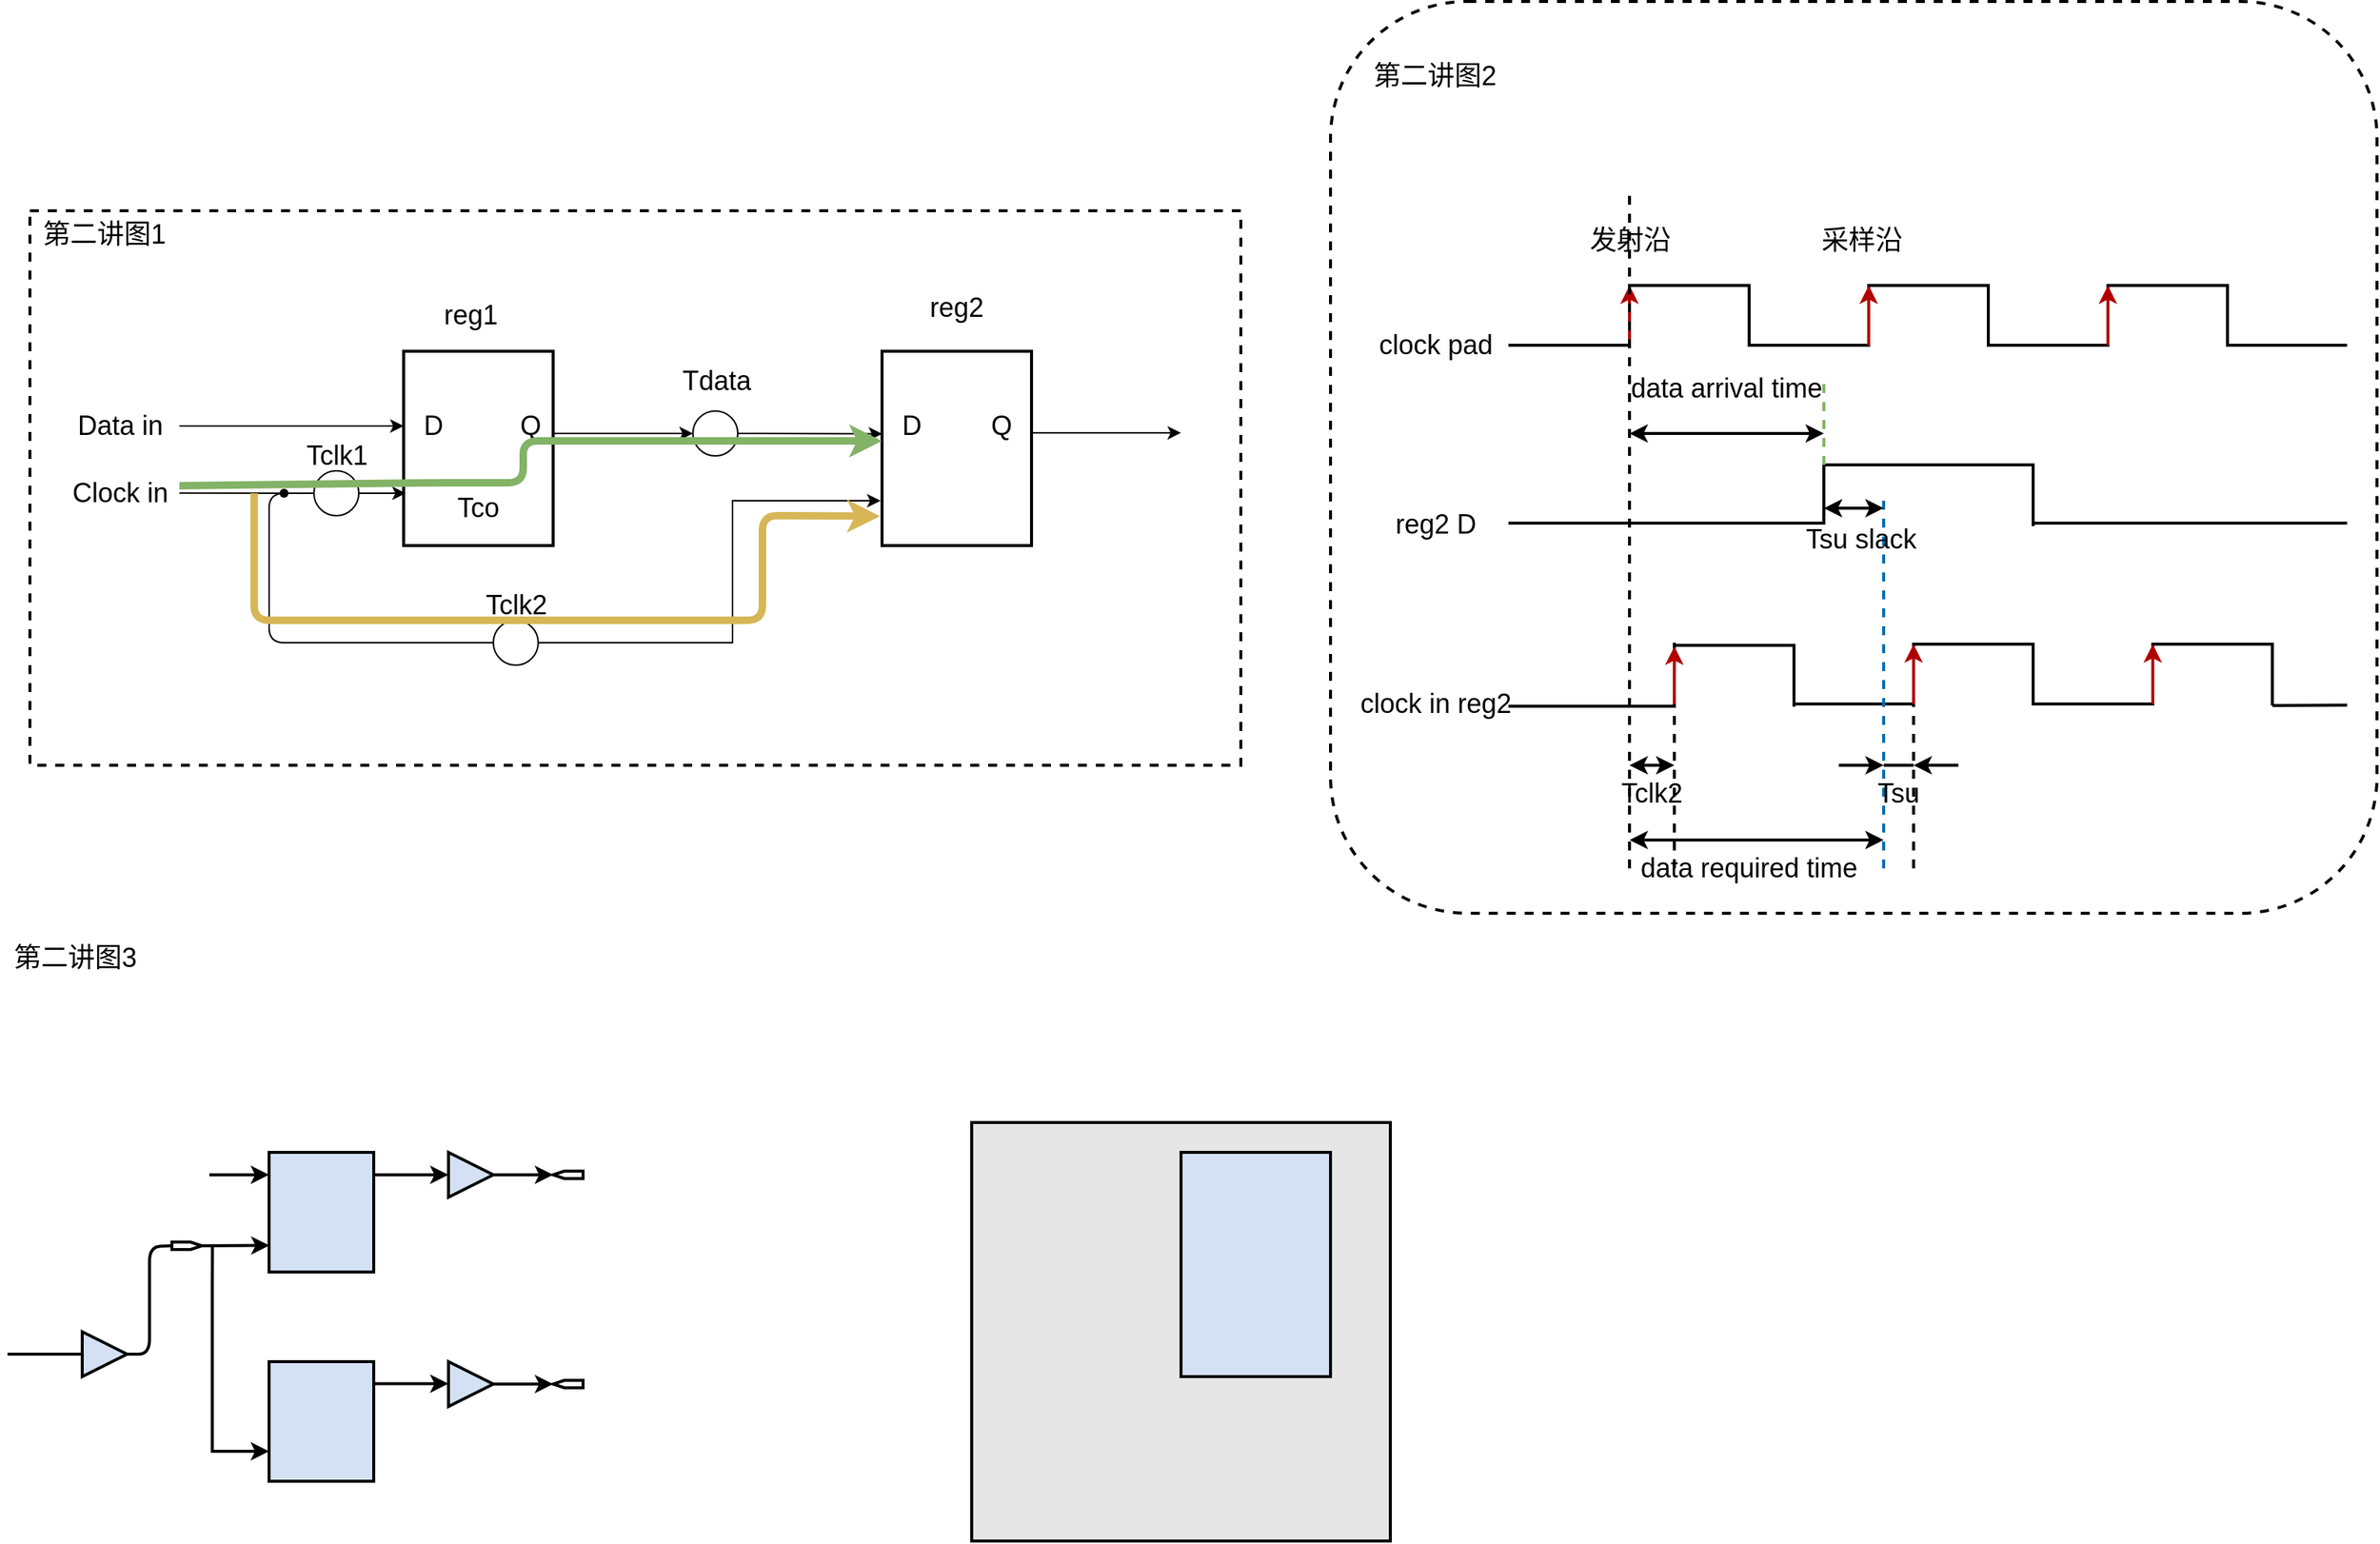 <mxfile version="14.9.8" type="github">
  <diagram id="lkhqYN3q01pNEpYUq4vx" name="Page-1">
    <mxGraphModel dx="1739" dy="1930" grid="1" gridSize="10" guides="1" tooltips="1" connect="1" arrows="1" fold="1" page="0" pageScale="1" pageWidth="827" pageHeight="1169" math="0" shadow="0">
      <root>
        <mxCell id="0" />
        <mxCell id="1" parent="0" />
        <mxCell id="USP_9mEqmEUjSbpP8-R_-1" value="" style="rounded=0;whiteSpace=wrap;html=1;strokeWidth=2;" vertex="1" parent="1">
          <mxGeometry x="-540" y="-1356" width="100" height="130" as="geometry" />
        </mxCell>
        <mxCell id="USP_9mEqmEUjSbpP8-R_-2" value="" style="rounded=0;whiteSpace=wrap;html=1;strokeWidth=2;" vertex="1" parent="1">
          <mxGeometry x="-220" y="-1356" width="100" height="130" as="geometry" />
        </mxCell>
        <mxCell id="USP_9mEqmEUjSbpP8-R_-3" value="" style="ellipse;whiteSpace=wrap;html=1;aspect=fixed;" vertex="1" parent="1">
          <mxGeometry x="-346.5" y="-1316" width="30" height="30" as="geometry" />
        </mxCell>
        <mxCell id="USP_9mEqmEUjSbpP8-R_-4" value="" style="endArrow=classic;html=1;" edge="1" parent="1">
          <mxGeometry width="50" height="50" relative="1" as="geometry">
            <mxPoint x="-690" y="-1306" as="sourcePoint" />
            <mxPoint x="-540" y="-1306" as="targetPoint" />
          </mxGeometry>
        </mxCell>
        <mxCell id="USP_9mEqmEUjSbpP8-R_-5" value="" style="endArrow=classic;html=1;entryX=0;entryY=0.5;entryDx=0;entryDy=0;" edge="1" parent="1" target="USP_9mEqmEUjSbpP8-R_-3">
          <mxGeometry width="50" height="50" relative="1" as="geometry">
            <mxPoint x="-439" y="-1301" as="sourcePoint" />
            <mxPoint x="-390" y="-1346" as="targetPoint" />
          </mxGeometry>
        </mxCell>
        <mxCell id="USP_9mEqmEUjSbpP8-R_-6" value="" style="endArrow=classic;html=1;entryX=0.001;entryY=0.425;entryDx=0;entryDy=0;entryPerimeter=0;exitX=1;exitY=0.5;exitDx=0;exitDy=0;" edge="1" parent="1" source="USP_9mEqmEUjSbpP8-R_-3" target="USP_9mEqmEUjSbpP8-R_-2">
          <mxGeometry width="50" height="50" relative="1" as="geometry">
            <mxPoint x="-316" y="-1296" as="sourcePoint" />
            <mxPoint x="-266" y="-1346" as="targetPoint" />
          </mxGeometry>
        </mxCell>
        <mxCell id="USP_9mEqmEUjSbpP8-R_-7" value="" style="endArrow=classic;html=1;" edge="1" parent="1">
          <mxGeometry width="50" height="50" relative="1" as="geometry">
            <mxPoint x="-120" y="-1301.42" as="sourcePoint" />
            <mxPoint x="-20" y="-1301.42" as="targetPoint" />
          </mxGeometry>
        </mxCell>
        <mxCell id="USP_9mEqmEUjSbpP8-R_-9" value="" style="ellipse;whiteSpace=wrap;html=1;aspect=fixed;" vertex="1" parent="1">
          <mxGeometry x="-600" y="-1276" width="30" height="30" as="geometry" />
        </mxCell>
        <mxCell id="USP_9mEqmEUjSbpP8-R_-12" value="" style="endArrow=classic;html=1;exitX=1;exitY=0.5;exitDx=0;exitDy=0;entryX=0.014;entryY=0.731;entryDx=0;entryDy=0;entryPerimeter=0;" edge="1" parent="1" source="USP_9mEqmEUjSbpP8-R_-9" target="USP_9mEqmEUjSbpP8-R_-1">
          <mxGeometry width="50" height="50" relative="1" as="geometry">
            <mxPoint x="-590" y="-1216" as="sourcePoint" />
            <mxPoint x="-539" y="-1262" as="targetPoint" />
          </mxGeometry>
        </mxCell>
        <mxCell id="USP_9mEqmEUjSbpP8-R_-34" value="" style="edgeStyle=none;rounded=0;orthogonalLoop=1;jettySize=auto;html=1;" edge="1" parent="1" source="USP_9mEqmEUjSbpP8-R_-19">
          <mxGeometry relative="1" as="geometry">
            <mxPoint x="-221" y="-1256" as="targetPoint" />
            <Array as="points">
              <mxPoint x="-320" y="-1161" />
              <mxPoint x="-320" y="-1256" />
              <mxPoint x="-290" y="-1256" />
            </Array>
          </mxGeometry>
        </mxCell>
        <mxCell id="USP_9mEqmEUjSbpP8-R_-19" value="" style="ellipse;whiteSpace=wrap;html=1;aspect=fixed;" vertex="1" parent="1">
          <mxGeometry x="-480" y="-1176" width="30" height="30" as="geometry" />
        </mxCell>
        <mxCell id="USP_9mEqmEUjSbpP8-R_-27" value="" style="endArrow=none;html=1;entryX=0;entryY=0.5;entryDx=0;entryDy=0;exitX=0;exitY=0.5;exitDx=0;exitDy=0;" edge="1" parent="1" source="USP_9mEqmEUjSbpP8-R_-19" target="USP_9mEqmEUjSbpP8-R_-9">
          <mxGeometry width="50" height="50" relative="1" as="geometry">
            <mxPoint x="-630" y="-1156" as="sourcePoint" />
            <mxPoint x="-610" y="-1256" as="targetPoint" />
            <Array as="points">
              <mxPoint x="-630" y="-1161" />
              <mxPoint x="-630" y="-1261" />
            </Array>
          </mxGeometry>
        </mxCell>
        <mxCell id="USP_9mEqmEUjSbpP8-R_-32" value="" style="endArrow=none;html=1;" edge="1" parent="1">
          <mxGeometry width="50" height="50" relative="1" as="geometry">
            <mxPoint x="-690" y="-1261.17" as="sourcePoint" />
            <mxPoint x="-620" y="-1261" as="targetPoint" />
          </mxGeometry>
        </mxCell>
        <mxCell id="USP_9mEqmEUjSbpP8-R_-33" value="" style="shape=waypoint;size=6;pointerEvents=1;points=[];fillColor=#ffffff;resizable=0;rotatable=0;perimeter=centerPerimeter;snapToPoint=1;" vertex="1" parent="1">
          <mxGeometry x="-640" y="-1281" width="40" height="40" as="geometry" />
        </mxCell>
        <mxCell id="USP_9mEqmEUjSbpP8-R_-35" value="&lt;font style=&quot;font-size: 18px&quot;&gt;Data in&lt;/font&gt;" style="text;html=1;align=center;verticalAlign=middle;resizable=0;points=[];autosize=1;strokeColor=none;" vertex="1" parent="1">
          <mxGeometry x="-765" y="-1316" width="70" height="20" as="geometry" />
        </mxCell>
        <mxCell id="USP_9mEqmEUjSbpP8-R_-36" value="Clock in" style="text;html=1;align=center;verticalAlign=middle;resizable=0;points=[];autosize=1;strokeColor=none;fontSize=18;" vertex="1" parent="1">
          <mxGeometry x="-770" y="-1276" width="80" height="30" as="geometry" />
        </mxCell>
        <mxCell id="USP_9mEqmEUjSbpP8-R_-37" value="Tclk1" style="text;html=1;align=center;verticalAlign=middle;resizable=0;points=[];autosize=1;strokeColor=none;fontSize=18;" vertex="1" parent="1">
          <mxGeometry x="-615" y="-1301" width="60" height="30" as="geometry" />
        </mxCell>
        <mxCell id="USP_9mEqmEUjSbpP8-R_-38" value="Tclk2" style="text;html=1;align=center;verticalAlign=middle;resizable=0;points=[];autosize=1;strokeColor=none;fontSize=18;" vertex="1" parent="1">
          <mxGeometry x="-495" y="-1201" width="60" height="30" as="geometry" />
        </mxCell>
        <mxCell id="USP_9mEqmEUjSbpP8-R_-39" value="Tdata" style="text;html=1;align=center;verticalAlign=middle;resizable=0;points=[];autosize=1;strokeColor=none;fontSize=18;" vertex="1" parent="1">
          <mxGeometry x="-361.5" y="-1351" width="60" height="30" as="geometry" />
        </mxCell>
        <mxCell id="USP_9mEqmEUjSbpP8-R_-40" value="D" style="text;html=1;strokeColor=none;fillColor=none;align=center;verticalAlign=middle;whiteSpace=wrap;rounded=0;fontSize=18;" vertex="1" parent="1">
          <mxGeometry x="-540" y="-1316" width="40" height="20" as="geometry" />
        </mxCell>
        <mxCell id="USP_9mEqmEUjSbpP8-R_-41" value="Q" style="text;html=1;strokeColor=none;fillColor=none;align=center;verticalAlign=middle;whiteSpace=wrap;rounded=0;fontSize=18;" vertex="1" parent="1">
          <mxGeometry x="-475" y="-1316" width="40" height="20" as="geometry" />
        </mxCell>
        <mxCell id="USP_9mEqmEUjSbpP8-R_-43" value="D" style="text;html=1;strokeColor=none;fillColor=none;align=center;verticalAlign=middle;whiteSpace=wrap;rounded=0;fontSize=18;" vertex="1" parent="1">
          <mxGeometry x="-220" y="-1316" width="40" height="20" as="geometry" />
        </mxCell>
        <mxCell id="USP_9mEqmEUjSbpP8-R_-44" value="Q" style="text;html=1;strokeColor=none;fillColor=none;align=center;verticalAlign=middle;whiteSpace=wrap;rounded=0;fontSize=18;" vertex="1" parent="1">
          <mxGeometry x="-160" y="-1316" width="40" height="20" as="geometry" />
        </mxCell>
        <mxCell id="USP_9mEqmEUjSbpP8-R_-45" value="Tco" style="text;html=1;strokeColor=none;fillColor=none;align=center;verticalAlign=middle;whiteSpace=wrap;rounded=0;fontSize=18;" vertex="1" parent="1">
          <mxGeometry x="-510" y="-1261" width="40" height="20" as="geometry" />
        </mxCell>
        <mxCell id="USP_9mEqmEUjSbpP8-R_-46" value="" style="endArrow=classic;html=1;fontSize=18;strokeWidth=5;fillColor=#d5e8d4;strokeColor=#82b366;entryX=0;entryY=1;entryDx=0;entryDy=0;" edge="1" parent="1" target="USP_9mEqmEUjSbpP8-R_-43">
          <mxGeometry width="50" height="50" relative="1" as="geometry">
            <mxPoint x="-690" y="-1266" as="sourcePoint" />
            <mxPoint x="-460" y="-1296" as="targetPoint" />
            <Array as="points">
              <mxPoint x="-520" y="-1268" />
              <mxPoint x="-460" y="-1268" />
              <mxPoint x="-460" y="-1296" />
            </Array>
          </mxGeometry>
        </mxCell>
        <mxCell id="USP_9mEqmEUjSbpP8-R_-48" value="" style="endArrow=classic;html=1;fontSize=18;strokeWidth=5;entryX=-0.014;entryY=0.849;entryDx=0;entryDy=0;entryPerimeter=0;fillColor=#fff2cc;strokeColor=#d6b656;" edge="1" parent="1" target="USP_9mEqmEUjSbpP8-R_-2">
          <mxGeometry width="50" height="50" relative="1" as="geometry">
            <mxPoint x="-640" y="-1261" as="sourcePoint" />
            <mxPoint x="-300" y="-1276" as="targetPoint" />
            <Array as="points">
              <mxPoint x="-640" y="-1176" />
              <mxPoint x="-300" y="-1176" />
              <mxPoint x="-300" y="-1246" />
            </Array>
          </mxGeometry>
        </mxCell>
        <mxCell id="USP_9mEqmEUjSbpP8-R_-49" value="" style="rounded=0;whiteSpace=wrap;html=1;fontSize=18;strokeWidth=2;fillColor=none;dashed=1;" vertex="1" parent="1">
          <mxGeometry x="-790" y="-1450" width="810" height="371" as="geometry" />
        </mxCell>
        <mxCell id="USP_9mEqmEUjSbpP8-R_-50" value="第二讲图1" style="text;html=1;strokeColor=none;fillColor=none;align=center;verticalAlign=middle;whiteSpace=wrap;rounded=0;dashed=1;fontSize=18;" vertex="1" parent="1">
          <mxGeometry x="-785" y="-1444" width="90" height="20" as="geometry" />
        </mxCell>
        <mxCell id="USP_9mEqmEUjSbpP8-R_-53" value="第二讲图2" style="text;html=1;strokeColor=none;fillColor=none;align=center;verticalAlign=middle;whiteSpace=wrap;rounded=0;dashed=1;fontSize=18;" vertex="1" parent="1">
          <mxGeometry x="105" y="-1550" width="90" height="20" as="geometry" />
        </mxCell>
        <mxCell id="USP_9mEqmEUjSbpP8-R_-54" value="" style="shape=partialRectangle;whiteSpace=wrap;html=1;top=0;left=0;fillColor=none;fontSize=18;strokeWidth=2;" vertex="1" parent="1">
          <mxGeometry x="200" y="-1400" width="80" height="40" as="geometry" />
        </mxCell>
        <mxCell id="USP_9mEqmEUjSbpP8-R_-56" value="" style="shape=partialRectangle;whiteSpace=wrap;html=1;bottom=0;right=0;fillColor=none;fontSize=18;strokeWidth=2;flipH=1;" vertex="1" parent="1">
          <mxGeometry x="280" y="-1400" width="80" height="40" as="geometry" />
        </mxCell>
        <mxCell id="USP_9mEqmEUjSbpP8-R_-57" value="" style="shape=partialRectangle;whiteSpace=wrap;html=1;top=0;left=0;fillColor=none;fontSize=18;strokeWidth=2;" vertex="1" parent="1">
          <mxGeometry x="360" y="-1400" width="80" height="40" as="geometry" />
        </mxCell>
        <mxCell id="USP_9mEqmEUjSbpP8-R_-58" value="" style="shape=partialRectangle;whiteSpace=wrap;html=1;top=0;left=0;fillColor=none;fontSize=18;strokeWidth=2;flipV=1;" vertex="1" parent="1">
          <mxGeometry x="440" y="-1400" width="80" height="40" as="geometry" />
        </mxCell>
        <mxCell id="USP_9mEqmEUjSbpP8-R_-59" value="" style="shape=partialRectangle;whiteSpace=wrap;html=1;top=0;left=0;fillColor=none;fontSize=18;strokeWidth=2;" vertex="1" parent="1">
          <mxGeometry x="520" y="-1400" width="80" height="40" as="geometry" />
        </mxCell>
        <mxCell id="USP_9mEqmEUjSbpP8-R_-66" value="" style="shape=partialRectangle;whiteSpace=wrap;html=1;top=0;left=0;fillColor=none;fontSize=18;strokeWidth=2;flipV=1;" vertex="1" parent="1">
          <mxGeometry x="600" y="-1400" width="80" height="40" as="geometry" />
        </mxCell>
        <mxCell id="USP_9mEqmEUjSbpP8-R_-67" value="" style="endArrow=none;html=1;fontSize=18;strokeWidth=2;" edge="1" parent="1">
          <mxGeometry width="50" height="50" relative="1" as="geometry">
            <mxPoint x="680" y="-1360" as="sourcePoint" />
            <mxPoint x="760" y="-1360" as="targetPoint" />
          </mxGeometry>
        </mxCell>
        <mxCell id="USP_9mEqmEUjSbpP8-R_-69" value="" style="shape=partialRectangle;whiteSpace=wrap;html=1;top=0;left=0;fillColor=none;fontSize=18;strokeWidth=2;" vertex="1" parent="1">
          <mxGeometry x="200" y="-1160" width="110" height="41.5" as="geometry" />
        </mxCell>
        <mxCell id="USP_9mEqmEUjSbpP8-R_-70" value="" style="shape=partialRectangle;whiteSpace=wrap;html=1;bottom=0;right=0;fillColor=none;fontSize=18;strokeWidth=2;flipH=1;" vertex="1" parent="1">
          <mxGeometry x="310" y="-1159.25" width="80" height="40" as="geometry" />
        </mxCell>
        <mxCell id="USP_9mEqmEUjSbpP8-R_-71" value="" style="shape=partialRectangle;whiteSpace=wrap;html=1;top=0;left=0;fillColor=none;fontSize=18;strokeWidth=2;" vertex="1" parent="1">
          <mxGeometry x="390" y="-1160" width="80" height="40" as="geometry" />
        </mxCell>
        <mxCell id="USP_9mEqmEUjSbpP8-R_-72" value="" style="shape=partialRectangle;whiteSpace=wrap;html=1;top=0;left=0;fillColor=none;fontSize=18;strokeWidth=2;flipV=1;" vertex="1" parent="1">
          <mxGeometry x="470" y="-1160" width="80" height="40" as="geometry" />
        </mxCell>
        <mxCell id="USP_9mEqmEUjSbpP8-R_-73" value="" style="shape=partialRectangle;whiteSpace=wrap;html=1;top=0;left=0;fillColor=none;fontSize=18;strokeWidth=2;" vertex="1" parent="1">
          <mxGeometry x="550" y="-1160" width="80" height="40" as="geometry" />
        </mxCell>
        <mxCell id="USP_9mEqmEUjSbpP8-R_-74" value="" style="shape=partialRectangle;whiteSpace=wrap;html=1;top=0;left=0;fillColor=none;fontSize=18;strokeWidth=2;flipV=1;" vertex="1" parent="1">
          <mxGeometry x="630" y="-1160" width="80" height="40" as="geometry" />
        </mxCell>
        <mxCell id="USP_9mEqmEUjSbpP8-R_-75" value="" style="endArrow=none;html=1;fontSize=18;strokeWidth=2;" edge="1" parent="1">
          <mxGeometry width="50" height="50" relative="1" as="geometry">
            <mxPoint x="710" y="-1119" as="sourcePoint" />
            <mxPoint x="760" y="-1119.25" as="targetPoint" />
          </mxGeometry>
        </mxCell>
        <mxCell id="USP_9mEqmEUjSbpP8-R_-76" value="" style="shape=partialRectangle;whiteSpace=wrap;html=1;top=0;left=0;fillColor=none;fontSize=18;strokeWidth=2;" vertex="1" parent="1">
          <mxGeometry x="200" y="-1280" width="210" height="39" as="geometry" />
        </mxCell>
        <mxCell id="USP_9mEqmEUjSbpP8-R_-77" value="" style="shape=partialRectangle;whiteSpace=wrap;html=1;top=0;left=0;fillColor=none;fontSize=18;strokeWidth=2;flipV=1;" vertex="1" parent="1">
          <mxGeometry x="410" y="-1280" width="140" height="40" as="geometry" />
        </mxCell>
        <mxCell id="USP_9mEqmEUjSbpP8-R_-79" value="" style="endArrow=none;html=1;fontSize=18;strokeWidth=2;" edge="1" parent="1">
          <mxGeometry width="50" height="50" relative="1" as="geometry">
            <mxPoint x="550" y="-1241" as="sourcePoint" />
            <mxPoint x="760" y="-1241" as="targetPoint" />
          </mxGeometry>
        </mxCell>
        <mxCell id="USP_9mEqmEUjSbpP8-R_-80" value="clock pad" style="text;html=1;align=center;verticalAlign=middle;resizable=0;points=[];autosize=1;strokeColor=none;fontSize=18;" vertex="1" parent="1">
          <mxGeometry x="105" y="-1375" width="90" height="30" as="geometry" />
        </mxCell>
        <mxCell id="USP_9mEqmEUjSbpP8-R_-81" value="reg2 D" style="text;html=1;align=center;verticalAlign=middle;resizable=0;points=[];autosize=1;strokeColor=none;fontSize=18;" vertex="1" parent="1">
          <mxGeometry x="115" y="-1255" width="70" height="30" as="geometry" />
        </mxCell>
        <mxCell id="USP_9mEqmEUjSbpP8-R_-82" value="reg1" style="text;html=1;strokeColor=none;fillColor=none;align=center;verticalAlign=middle;whiteSpace=wrap;rounded=0;fontSize=18;" vertex="1" parent="1">
          <mxGeometry x="-515" y="-1390" width="40" height="20" as="geometry" />
        </mxCell>
        <mxCell id="USP_9mEqmEUjSbpP8-R_-83" value="reg2" style="text;html=1;strokeColor=none;fillColor=none;align=center;verticalAlign=middle;whiteSpace=wrap;rounded=0;fontSize=18;" vertex="1" parent="1">
          <mxGeometry x="-190" y="-1395" width="40" height="20" as="geometry" />
        </mxCell>
        <mxCell id="USP_9mEqmEUjSbpP8-R_-84" value="clock in reg2" style="text;html=1;align=center;verticalAlign=middle;resizable=0;points=[];autosize=1;strokeColor=none;fontSize=18;" vertex="1" parent="1">
          <mxGeometry x="90" y="-1135" width="120" height="30" as="geometry" />
        </mxCell>
        <mxCell id="USP_9mEqmEUjSbpP8-R_-85" value="" style="endArrow=classic;html=1;fontSize=18;strokeWidth=2;entryX=0;entryY=0;entryDx=0;entryDy=0;fillColor=#e51400;strokeColor=#B20000;" edge="1" parent="1" target="USP_9mEqmEUjSbpP8-R_-56">
          <mxGeometry width="50" height="50" relative="1" as="geometry">
            <mxPoint x="280" y="-1360" as="sourcePoint" />
            <mxPoint x="330" y="-1410" as="targetPoint" />
          </mxGeometry>
        </mxCell>
        <mxCell id="USP_9mEqmEUjSbpP8-R_-86" value="" style="endArrow=classic;html=1;fontSize=18;strokeWidth=2;entryX=0;entryY=0;entryDx=0;entryDy=0;fillColor=#e51400;strokeColor=#B20000;" edge="1" parent="1">
          <mxGeometry width="50" height="50" relative="1" as="geometry">
            <mxPoint x="440" y="-1360" as="sourcePoint" />
            <mxPoint x="440" y="-1400" as="targetPoint" />
            <Array as="points">
              <mxPoint x="440" y="-1360" />
            </Array>
          </mxGeometry>
        </mxCell>
        <mxCell id="USP_9mEqmEUjSbpP8-R_-87" value="" style="endArrow=classic;html=1;fontSize=18;strokeWidth=2;entryX=0;entryY=0;entryDx=0;entryDy=0;fillColor=#e51400;strokeColor=#B20000;" edge="1" parent="1">
          <mxGeometry width="50" height="50" relative="1" as="geometry">
            <mxPoint x="600" y="-1360" as="sourcePoint" />
            <mxPoint x="600" y="-1400" as="targetPoint" />
          </mxGeometry>
        </mxCell>
        <mxCell id="USP_9mEqmEUjSbpP8-R_-88" value="" style="endArrow=classic;html=1;fontSize=18;strokeWidth=2;entryX=0;entryY=0;entryDx=0;entryDy=0;fillColor=#e51400;strokeColor=#B20000;" edge="1" parent="1">
          <mxGeometry width="50" height="50" relative="1" as="geometry">
            <mxPoint x="310" y="-1118.5" as="sourcePoint" />
            <mxPoint x="310" y="-1158.5" as="targetPoint" />
          </mxGeometry>
        </mxCell>
        <mxCell id="USP_9mEqmEUjSbpP8-R_-89" value="" style="endArrow=classic;html=1;fontSize=18;strokeWidth=2;entryX=0;entryY=0;entryDx=0;entryDy=0;fillColor=#e51400;strokeColor=#B20000;" edge="1" parent="1">
          <mxGeometry width="50" height="50" relative="1" as="geometry">
            <mxPoint x="470" y="-1120" as="sourcePoint" />
            <mxPoint x="470" y="-1160" as="targetPoint" />
          </mxGeometry>
        </mxCell>
        <mxCell id="USP_9mEqmEUjSbpP8-R_-90" value="" style="endArrow=classic;html=1;fontSize=18;strokeWidth=2;entryX=0;entryY=0;entryDx=0;entryDy=0;fillColor=#e51400;strokeColor=#B20000;" edge="1" parent="1">
          <mxGeometry width="50" height="50" relative="1" as="geometry">
            <mxPoint x="630" y="-1120" as="sourcePoint" />
            <mxPoint x="630" y="-1160" as="targetPoint" />
          </mxGeometry>
        </mxCell>
        <mxCell id="USP_9mEqmEUjSbpP8-R_-91" value="发射沿" style="text;html=1;align=center;verticalAlign=middle;resizable=0;points=[];autosize=1;strokeColor=none;fontSize=18;" vertex="1" parent="1">
          <mxGeometry x="245" y="-1445" width="70" height="30" as="geometry" />
        </mxCell>
        <mxCell id="USP_9mEqmEUjSbpP8-R_-92" value="采样沿" style="text;html=1;align=center;verticalAlign=middle;resizable=0;points=[];autosize=1;strokeColor=none;fontSize=18;" vertex="1" parent="1">
          <mxGeometry x="400" y="-1445" width="70" height="30" as="geometry" />
        </mxCell>
        <mxCell id="USP_9mEqmEUjSbpP8-R_-93" value="" style="endArrow=none;dashed=1;html=1;fontSize=18;strokeWidth=2;" edge="1" parent="1">
          <mxGeometry width="50" height="50" relative="1" as="geometry">
            <mxPoint x="280" y="-1010" as="sourcePoint" />
            <mxPoint x="280" y="-1460" as="targetPoint" />
          </mxGeometry>
        </mxCell>
        <mxCell id="USP_9mEqmEUjSbpP8-R_-94" value="" style="endArrow=none;dashed=1;html=1;fontSize=18;strokeWidth=2;" edge="1" parent="1">
          <mxGeometry width="50" height="50" relative="1" as="geometry">
            <mxPoint x="470" y="-1010" as="sourcePoint" />
            <mxPoint x="470" y="-1119.25" as="targetPoint" />
          </mxGeometry>
        </mxCell>
        <mxCell id="USP_9mEqmEUjSbpP8-R_-95" value="" style="endArrow=none;dashed=1;html=1;fontSize=18;strokeWidth=2;fillColor=#1ba1e2;strokeColor=#006EAF;" edge="1" parent="1">
          <mxGeometry width="50" height="50" relative="1" as="geometry">
            <mxPoint x="450" y="-1010" as="sourcePoint" />
            <mxPoint x="450" y="-1260" as="targetPoint" />
          </mxGeometry>
        </mxCell>
        <mxCell id="USP_9mEqmEUjSbpP8-R_-96" value="" style="endArrow=none;dashed=1;html=1;fontSize=18;strokeWidth=2;fillColor=#d5e8d4;strokeColor=#82b366;" edge="1" parent="1">
          <mxGeometry width="50" height="50" relative="1" as="geometry">
            <mxPoint x="410" y="-1280" as="sourcePoint" />
            <mxPoint x="410" y="-1340" as="targetPoint" />
          </mxGeometry>
        </mxCell>
        <mxCell id="USP_9mEqmEUjSbpP8-R_-97" value="" style="endArrow=classic;startArrow=classic;html=1;fontSize=18;strokeWidth=2;" edge="1" parent="1">
          <mxGeometry width="50" height="50" relative="1" as="geometry">
            <mxPoint x="280" y="-1301" as="sourcePoint" />
            <mxPoint x="410" y="-1301" as="targetPoint" />
          </mxGeometry>
        </mxCell>
        <mxCell id="USP_9mEqmEUjSbpP8-R_-98" value="" style="endArrow=classic;startArrow=classic;html=1;fontSize=18;strokeWidth=2;" edge="1" parent="1">
          <mxGeometry width="50" height="50" relative="1" as="geometry">
            <mxPoint x="410" y="-1251" as="sourcePoint" />
            <mxPoint x="450" y="-1251" as="targetPoint" />
          </mxGeometry>
        </mxCell>
        <mxCell id="USP_9mEqmEUjSbpP8-R_-99" value="" style="endArrow=none;dashed=1;html=1;fontSize=18;strokeWidth=2;" edge="1" parent="1">
          <mxGeometry width="50" height="50" relative="1" as="geometry">
            <mxPoint x="310" y="-1010" as="sourcePoint" />
            <mxPoint x="310" y="-1120" as="targetPoint" />
          </mxGeometry>
        </mxCell>
        <mxCell id="USP_9mEqmEUjSbpP8-R_-100" value="" style="endArrow=classic;startArrow=classic;html=1;fontSize=18;strokeWidth=2;" edge="1" parent="1">
          <mxGeometry width="50" height="50" relative="1" as="geometry">
            <mxPoint x="280" y="-1079" as="sourcePoint" />
            <mxPoint x="310" y="-1079" as="targetPoint" />
          </mxGeometry>
        </mxCell>
        <mxCell id="USP_9mEqmEUjSbpP8-R_-102" value="" style="endArrow=classic;html=1;fontSize=18;strokeWidth=2;" edge="1" parent="1">
          <mxGeometry width="50" height="50" relative="1" as="geometry">
            <mxPoint x="420" y="-1079" as="sourcePoint" />
            <mxPoint x="450" y="-1079" as="targetPoint" />
          </mxGeometry>
        </mxCell>
        <mxCell id="USP_9mEqmEUjSbpP8-R_-103" value="" style="endArrow=none;html=1;fontSize=18;strokeWidth=2;" edge="1" parent="1">
          <mxGeometry width="50" height="50" relative="1" as="geometry">
            <mxPoint x="450" y="-1079" as="sourcePoint" />
            <mxPoint x="470" y="-1079" as="targetPoint" />
          </mxGeometry>
        </mxCell>
        <mxCell id="USP_9mEqmEUjSbpP8-R_-104" value="" style="endArrow=classic;html=1;fontSize=18;strokeWidth=2;" edge="1" parent="1">
          <mxGeometry width="50" height="50" relative="1" as="geometry">
            <mxPoint x="500" y="-1079" as="sourcePoint" />
            <mxPoint x="470" y="-1079" as="targetPoint" />
          </mxGeometry>
        </mxCell>
        <mxCell id="USP_9mEqmEUjSbpP8-R_-105" value="data arrival time" style="text;html=1;strokeColor=none;fillColor=none;align=center;verticalAlign=middle;whiteSpace=wrap;rounded=0;fontSize=18;" vertex="1" parent="1">
          <mxGeometry x="270" y="-1341" width="150" height="20" as="geometry" />
        </mxCell>
        <mxCell id="USP_9mEqmEUjSbpP8-R_-106" value="Tsu slack" style="text;html=1;strokeColor=none;fillColor=none;align=center;verticalAlign=middle;whiteSpace=wrap;rounded=0;fontSize=18;" vertex="1" parent="1">
          <mxGeometry x="390" y="-1240" width="90" height="20" as="geometry" />
        </mxCell>
        <mxCell id="USP_9mEqmEUjSbpP8-R_-107" value="Tclk2" style="text;html=1;strokeColor=none;fillColor=none;align=center;verticalAlign=middle;whiteSpace=wrap;rounded=0;fontSize=18;" vertex="1" parent="1">
          <mxGeometry x="275" y="-1070" width="40" height="20" as="geometry" />
        </mxCell>
        <mxCell id="USP_9mEqmEUjSbpP8-R_-109" value="Tsu" style="text;html=1;strokeColor=none;fillColor=none;align=center;verticalAlign=middle;whiteSpace=wrap;rounded=0;fontSize=18;" vertex="1" parent="1">
          <mxGeometry x="440" y="-1070" width="40" height="20" as="geometry" />
        </mxCell>
        <mxCell id="USP_9mEqmEUjSbpP8-R_-111" value="" style="endArrow=classic;startArrow=classic;html=1;fontSize=18;strokeWidth=2;" edge="1" parent="1">
          <mxGeometry width="50" height="50" relative="1" as="geometry">
            <mxPoint x="280" y="-1029" as="sourcePoint" />
            <mxPoint x="450" y="-1029" as="targetPoint" />
          </mxGeometry>
        </mxCell>
        <mxCell id="USP_9mEqmEUjSbpP8-R_-112" value="data required time" style="text;html=1;strokeColor=none;fillColor=none;align=center;verticalAlign=middle;whiteSpace=wrap;rounded=0;fontSize=18;" vertex="1" parent="1">
          <mxGeometry x="280" y="-1020" width="160" height="20" as="geometry" />
        </mxCell>
        <mxCell id="USP_9mEqmEUjSbpP8-R_-113" value="" style="rounded=1;whiteSpace=wrap;html=1;fontSize=18;strokeWidth=2;dashed=1;fillColor=none;" vertex="1" parent="1">
          <mxGeometry x="80" y="-1590" width="700" height="610" as="geometry" />
        </mxCell>
        <mxCell id="USP_9mEqmEUjSbpP8-R_-117" value="" style="whiteSpace=wrap;html=1;aspect=fixed;fontSize=18;strokeWidth=2;fillColor=#E6E6E6;" vertex="1" parent="1">
          <mxGeometry x="-160" y="-840" width="280" height="280" as="geometry" />
        </mxCell>
        <mxCell id="USP_9mEqmEUjSbpP8-R_-114" value="第二讲图3" style="text;html=1;align=center;verticalAlign=middle;resizable=0;points=[];autosize=1;strokeColor=none;fontSize=18;" vertex="1" parent="1">
          <mxGeometry x="-810" y="-965" width="100" height="30" as="geometry" />
        </mxCell>
        <mxCell id="USP_9mEqmEUjSbpP8-R_-118" value="" style="rounded=0;whiteSpace=wrap;html=1;fontSize=18;strokeWidth=2;fillColor=#D4E1F5;" vertex="1" parent="1">
          <mxGeometry x="-630" y="-820" width="70" height="80" as="geometry" />
        </mxCell>
        <mxCell id="USP_9mEqmEUjSbpP8-R_-119" value="" style="rounded=0;whiteSpace=wrap;html=1;fontSize=18;strokeWidth=2;fillColor=#D4E1F5;" vertex="1" parent="1">
          <mxGeometry x="-630" y="-680" width="70" height="80" as="geometry" />
        </mxCell>
        <mxCell id="USP_9mEqmEUjSbpP8-R_-146" value="" style="edgeStyle=none;rounded=0;orthogonalLoop=1;jettySize=auto;html=1;fontSize=18;strokeWidth=2;" edge="1" parent="1" source="USP_9mEqmEUjSbpP8-R_-120" target="USP_9mEqmEUjSbpP8-R_-143">
          <mxGeometry relative="1" as="geometry" />
        </mxCell>
        <mxCell id="USP_9mEqmEUjSbpP8-R_-120" value="" style="triangle;whiteSpace=wrap;html=1;fontSize=18;strokeWidth=2;fillColor=#D4E1F5;" vertex="1" parent="1">
          <mxGeometry x="-510" y="-820" width="30" height="30" as="geometry" />
        </mxCell>
        <mxCell id="USP_9mEqmEUjSbpP8-R_-147" value="" style="edgeStyle=none;rounded=0;orthogonalLoop=1;jettySize=auto;html=1;fontSize=18;strokeWidth=2;" edge="1" parent="1" source="USP_9mEqmEUjSbpP8-R_-121" target="USP_9mEqmEUjSbpP8-R_-144">
          <mxGeometry relative="1" as="geometry" />
        </mxCell>
        <mxCell id="USP_9mEqmEUjSbpP8-R_-121" value="" style="triangle;whiteSpace=wrap;html=1;fontSize=18;strokeWidth=2;fillColor=#D4E1F5;" vertex="1" parent="1">
          <mxGeometry x="-510" y="-680" width="30" height="30" as="geometry" />
        </mxCell>
        <mxCell id="USP_9mEqmEUjSbpP8-R_-122" value="" style="rounded=0;whiteSpace=wrap;html=1;fontSize=18;strokeWidth=2;fillColor=#D4E1F5;" vertex="1" parent="1">
          <mxGeometry x="-20" y="-820" width="100" height="150" as="geometry" />
        </mxCell>
        <mxCell id="USP_9mEqmEUjSbpP8-R_-123" value="" style="endArrow=classic;html=1;fontSize=18;strokeWidth=2;" edge="1" parent="1">
          <mxGeometry width="50" height="50" relative="1" as="geometry">
            <mxPoint x="-670" y="-805" as="sourcePoint" />
            <mxPoint x="-630" y="-805" as="targetPoint" />
          </mxGeometry>
        </mxCell>
        <mxCell id="USP_9mEqmEUjSbpP8-R_-124" value="" style="endArrow=classic;html=1;fontSize=18;strokeWidth=2;entryX=0;entryY=0.5;entryDx=0;entryDy=0;" edge="1" parent="1" target="USP_9mEqmEUjSbpP8-R_-120">
          <mxGeometry width="50" height="50" relative="1" as="geometry">
            <mxPoint x="-560" y="-805" as="sourcePoint" />
            <mxPoint x="-510" y="-850" as="targetPoint" />
          </mxGeometry>
        </mxCell>
        <mxCell id="USP_9mEqmEUjSbpP8-R_-125" value="" style="endArrow=classic;html=1;fontSize=18;strokeWidth=2;entryX=0;entryY=0.5;entryDx=0;entryDy=0;" edge="1" parent="1">
          <mxGeometry width="50" height="50" relative="1" as="geometry">
            <mxPoint x="-560" y="-665.29" as="sourcePoint" />
            <mxPoint x="-510" y="-665.29" as="targetPoint" />
          </mxGeometry>
        </mxCell>
        <mxCell id="USP_9mEqmEUjSbpP8-R_-126" value="" style="triangle;whiteSpace=wrap;html=1;fontSize=18;strokeWidth=2;fillColor=#D4E1F5;" vertex="1" parent="1">
          <mxGeometry x="-755" y="-700" width="30" height="30" as="geometry" />
        </mxCell>
        <mxCell id="USP_9mEqmEUjSbpP8-R_-127" value="" style="endArrow=none;html=1;fontSize=18;strokeWidth=2;entryX=0;entryY=0.5;entryDx=0;entryDy=0;" edge="1" parent="1" target="USP_9mEqmEUjSbpP8-R_-126">
          <mxGeometry width="50" height="50" relative="1" as="geometry">
            <mxPoint x="-805" y="-685" as="sourcePoint" />
            <mxPoint x="-755" y="-690" as="targetPoint" />
          </mxGeometry>
        </mxCell>
        <mxCell id="USP_9mEqmEUjSbpP8-R_-134" value="" style="edgeStyle=none;rounded=0;orthogonalLoop=1;jettySize=auto;html=1;fontSize=18;strokeWidth=2;entryX=0.004;entryY=0.778;entryDx=0;entryDy=0;entryPerimeter=0;exitX=0.5;exitY=0;exitDx=0;exitDy=0;" edge="1" parent="1" source="USP_9mEqmEUjSbpP8-R_-129" target="USP_9mEqmEUjSbpP8-R_-118">
          <mxGeometry relative="1" as="geometry">
            <mxPoint x="-671" y="-757" as="sourcePoint" />
          </mxGeometry>
        </mxCell>
        <mxCell id="USP_9mEqmEUjSbpP8-R_-141" value="" style="edgeStyle=none;rounded=0;orthogonalLoop=1;jettySize=auto;html=1;fontSize=18;strokeWidth=2;exitX=0.441;exitY=1.356;exitDx=0;exitDy=0;exitPerimeter=0;entryX=0;entryY=0.75;entryDx=0;entryDy=0;" edge="1" parent="1" source="USP_9mEqmEUjSbpP8-R_-129" target="USP_9mEqmEUjSbpP8-R_-119">
          <mxGeometry relative="1" as="geometry">
            <mxPoint x="-660" y="-755" as="sourcePoint" />
            <Array as="points">
              <mxPoint x="-668" y="-730" />
              <mxPoint x="-668" y="-710" />
              <mxPoint x="-668" y="-620" />
            </Array>
          </mxGeometry>
        </mxCell>
        <mxCell id="USP_9mEqmEUjSbpP8-R_-129" value="" style="shape=offPageConnector;whiteSpace=wrap;html=1;fontSize=18;strokeWidth=2;fillColor=none;flipH=1;flipV=1;direction=south;" vertex="1" parent="1">
          <mxGeometry x="-695" y="-760" width="20" height="5" as="geometry" />
        </mxCell>
        <mxCell id="USP_9mEqmEUjSbpP8-R_-135" value="" style="endArrow=none;html=1;fontSize=18;strokeWidth=2;exitX=1;exitY=0.5;exitDx=0;exitDy=0;entryX=0.5;entryY=1;entryDx=0;entryDy=0;" edge="1" parent="1" source="USP_9mEqmEUjSbpP8-R_-126" target="USP_9mEqmEUjSbpP8-R_-129">
          <mxGeometry width="50" height="50" relative="1" as="geometry">
            <mxPoint x="-725" y="-690" as="sourcePoint" />
            <mxPoint x="-675" y="-740" as="targetPoint" />
            <Array as="points">
              <mxPoint x="-710" y="-685" />
              <mxPoint x="-710" y="-757" />
            </Array>
          </mxGeometry>
        </mxCell>
        <mxCell id="USP_9mEqmEUjSbpP8-R_-143" value="" style="shape=offPageConnector;whiteSpace=wrap;html=1;fontSize=18;strokeWidth=2;fillColor=none;flipH=0;flipV=1;direction=south;" vertex="1" parent="1">
          <mxGeometry x="-440" y="-807.5" width="20" height="5" as="geometry" />
        </mxCell>
        <mxCell id="USP_9mEqmEUjSbpP8-R_-144" value="" style="shape=offPageConnector;whiteSpace=wrap;html=1;fontSize=18;strokeWidth=2;fillColor=none;flipH=0;flipV=1;direction=south;" vertex="1" parent="1">
          <mxGeometry x="-440" y="-667.5" width="20" height="5" as="geometry" />
        </mxCell>
      </root>
    </mxGraphModel>
  </diagram>
</mxfile>
